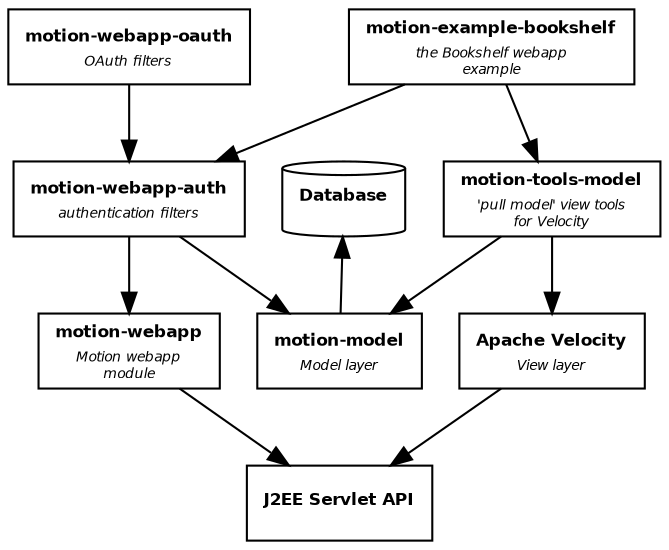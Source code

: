 digraph dependencies
{
node [fontname = "Bitstream Vera Sans", fontsize = 8, shape = "record"];
edge [fontname = "Bitstream Vera Sans", fontsize = 8];

Database [shape=cylinder, label=<<b>Database</b>>];
Model [label=<<b>motion-model</b><br/><sub><i>Model layer</i></sub>>];
Servlets [label=<<b>J2EE Servlet API</b>>];
Webapp [label=<<b>motion-webapp</b><br/><sub><i>Motion webapp<br/>module</i></sub>>];
Auth [label=<<b>motion-webapp-auth</b><br/><sub><i>authentication filters</i></sub>>];
OAuth [label=<<b>motion-webapp-oauth</b><br/><sub><i>OAuth filters</i></sub>>];
ModelTool [label=<<b>motion-tools-model</b><br/><sub><i>'pull model' view tools<br/>for Velocity</i></sub>>];
Velocity [label=<<b>Apache Velocity</b><br/><sub><i>View layer</i></sub>>];
Bookshelf [label=<<b>motion-example-bookshelf</b><br/><sub><i>the Bookshelf webapp<br/>example</i></sub>>];

Velocity -> Servlets;
Webapp -> Servlets;
Database -> Model [dir=back];
Auth -> Model
Auth -> Webapp;
OAuth -> Auth;
ModelTool -> Model;
ModelTool -> Velocity;
Bookshelf -> ModelTool;
Bookshelf -> Auth;

}
